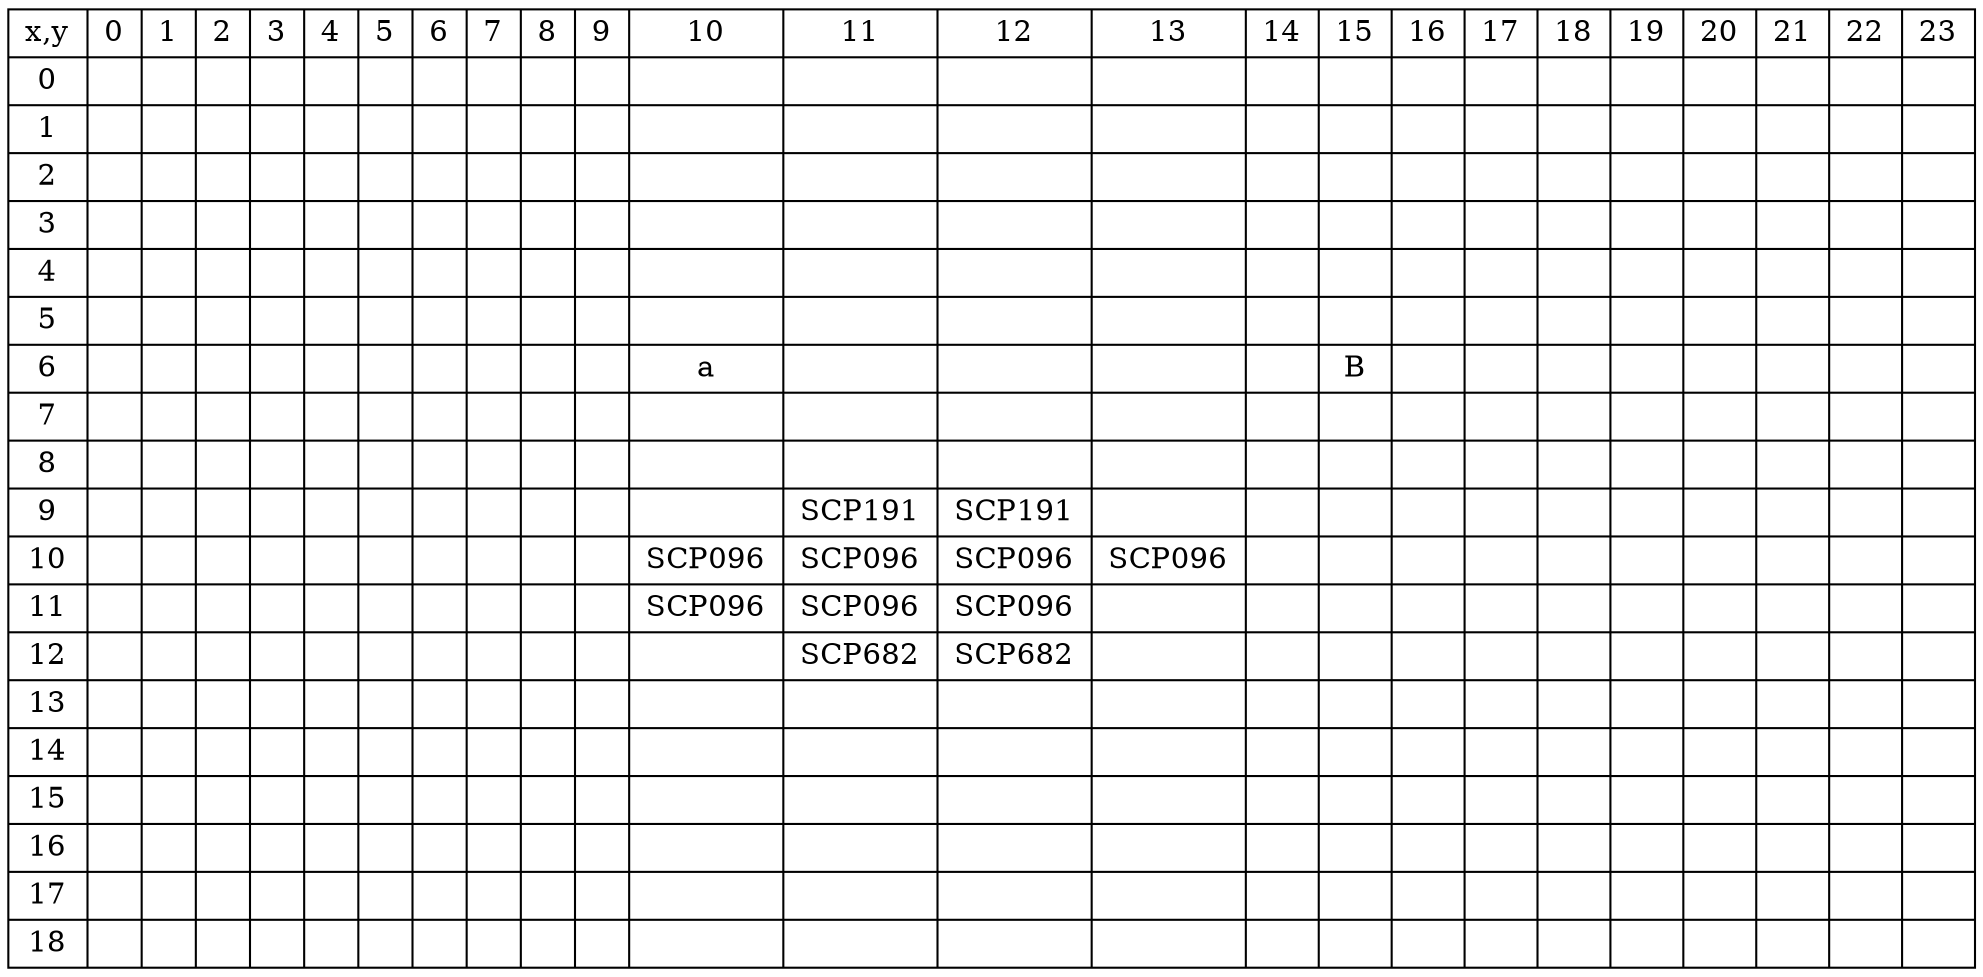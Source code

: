  
            digraph structs{
                node[shape=record];
                MATRIZ [
                    label="
        
        
        {x,y|0|1|2|3|4|5|6|7|8|9|10|11|12|13|14|15|16|17|18}|{0|||||||||||||||||||}|{1|||||||||||||||||||}|{2|||||||||||||||||||}|{3|||||||||||||||||||}|{4|||||||||||||||||||}|{5|||||||||||||||||||}|{6|||||||||||||||||||}|{7|||||||||||||||||||}|{8|||||||||||||||||||}|{9|||||||||||||||||||}|{10|||||||a||||SCP096|SCP096|||||||}|{11||||||||||SCP191|SCP096|SCP096|SCP682||||||}|{12||||||||||SCP191|SCP096|SCP096|SCP682||||||}|{13|||||||||||SCP096||||||||}|{14|||||||||||||||||||}|{15|||||||B||||||||||||}|{16|||||||||||||||||||}|{17|||||||||||||||||||}|{18|||||||||||||||||||}|{19|||||||||||||||||||}|{20|||||||||||||||||||}|{21|||||||||||||||||||}|{22|||||||||||||||||||}|{23|||||||||||||||||||}
                        "];
            }
        